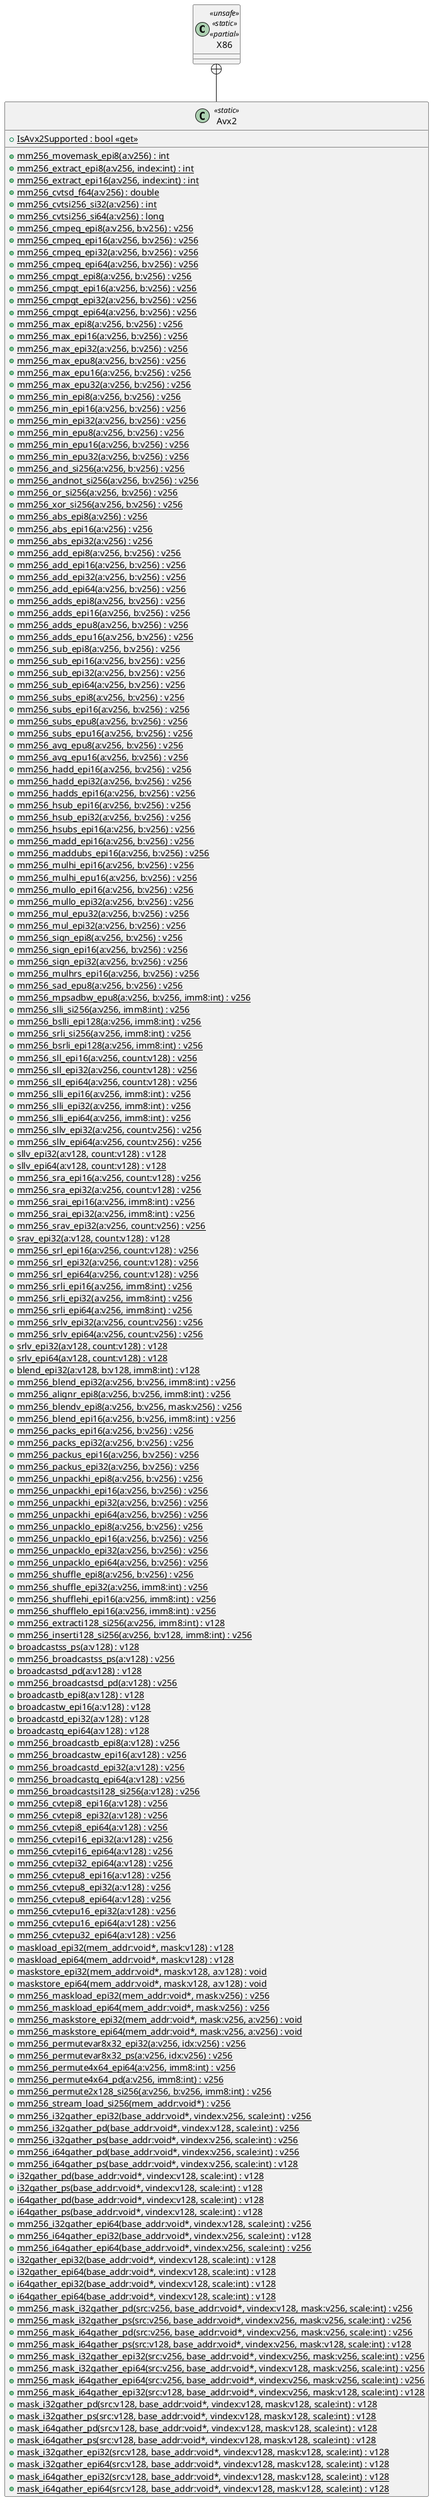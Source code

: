 @startuml
class X86 <<unsafe>> <<static>> <<partial>> {
}
class Avx2 <<static>> {
    + {static} IsAvx2Supported : bool <<get>>
    + {static} mm256_movemask_epi8(a:v256) : int
    + {static} mm256_extract_epi8(a:v256, index:int) : int
    + {static} mm256_extract_epi16(a:v256, index:int) : int
    + {static} mm256_cvtsd_f64(a:v256) : double
    + {static} mm256_cvtsi256_si32(a:v256) : int
    + {static} mm256_cvtsi256_si64(a:v256) : long
    + {static} mm256_cmpeq_epi8(a:v256, b:v256) : v256
    + {static} mm256_cmpeq_epi16(a:v256, b:v256) : v256
    + {static} mm256_cmpeq_epi32(a:v256, b:v256) : v256
    + {static} mm256_cmpeq_epi64(a:v256, b:v256) : v256
    + {static} mm256_cmpgt_epi8(a:v256, b:v256) : v256
    + {static} mm256_cmpgt_epi16(a:v256, b:v256) : v256
    + {static} mm256_cmpgt_epi32(a:v256, b:v256) : v256
    + {static} mm256_cmpgt_epi64(a:v256, b:v256) : v256
    + {static} mm256_max_epi8(a:v256, b:v256) : v256
    + {static} mm256_max_epi16(a:v256, b:v256) : v256
    + {static} mm256_max_epi32(a:v256, b:v256) : v256
    + {static} mm256_max_epu8(a:v256, b:v256) : v256
    + {static} mm256_max_epu16(a:v256, b:v256) : v256
    + {static} mm256_max_epu32(a:v256, b:v256) : v256
    + {static} mm256_min_epi8(a:v256, b:v256) : v256
    + {static} mm256_min_epi16(a:v256, b:v256) : v256
    + {static} mm256_min_epi32(a:v256, b:v256) : v256
    + {static} mm256_min_epu8(a:v256, b:v256) : v256
    + {static} mm256_min_epu16(a:v256, b:v256) : v256
    + {static} mm256_min_epu32(a:v256, b:v256) : v256
    + {static} mm256_and_si256(a:v256, b:v256) : v256
    + {static} mm256_andnot_si256(a:v256, b:v256) : v256
    + {static} mm256_or_si256(a:v256, b:v256) : v256
    + {static} mm256_xor_si256(a:v256, b:v256) : v256
    + {static} mm256_abs_epi8(a:v256) : v256
    + {static} mm256_abs_epi16(a:v256) : v256
    + {static} mm256_abs_epi32(a:v256) : v256
    + {static} mm256_add_epi8(a:v256, b:v256) : v256
    + {static} mm256_add_epi16(a:v256, b:v256) : v256
    + {static} mm256_add_epi32(a:v256, b:v256) : v256
    + {static} mm256_add_epi64(a:v256, b:v256) : v256
    + {static} mm256_adds_epi8(a:v256, b:v256) : v256
    + {static} mm256_adds_epi16(a:v256, b:v256) : v256
    + {static} mm256_adds_epu8(a:v256, b:v256) : v256
    + {static} mm256_adds_epu16(a:v256, b:v256) : v256
    + {static} mm256_sub_epi8(a:v256, b:v256) : v256
    + {static} mm256_sub_epi16(a:v256, b:v256) : v256
    + {static} mm256_sub_epi32(a:v256, b:v256) : v256
    + {static} mm256_sub_epi64(a:v256, b:v256) : v256
    + {static} mm256_subs_epi8(a:v256, b:v256) : v256
    + {static} mm256_subs_epi16(a:v256, b:v256) : v256
    + {static} mm256_subs_epu8(a:v256, b:v256) : v256
    + {static} mm256_subs_epu16(a:v256, b:v256) : v256
    + {static} mm256_avg_epu8(a:v256, b:v256) : v256
    + {static} mm256_avg_epu16(a:v256, b:v256) : v256
    + {static} mm256_hadd_epi16(a:v256, b:v256) : v256
    + {static} mm256_hadd_epi32(a:v256, b:v256) : v256
    + {static} mm256_hadds_epi16(a:v256, b:v256) : v256
    + {static} mm256_hsub_epi16(a:v256, b:v256) : v256
    + {static} mm256_hsub_epi32(a:v256, b:v256) : v256
    + {static} mm256_hsubs_epi16(a:v256, b:v256) : v256
    + {static} mm256_madd_epi16(a:v256, b:v256) : v256
    + {static} mm256_maddubs_epi16(a:v256, b:v256) : v256
    + {static} mm256_mulhi_epi16(a:v256, b:v256) : v256
    + {static} mm256_mulhi_epu16(a:v256, b:v256) : v256
    + {static} mm256_mullo_epi16(a:v256, b:v256) : v256
    + {static} mm256_mullo_epi32(a:v256, b:v256) : v256
    + {static} mm256_mul_epu32(a:v256, b:v256) : v256
    + {static} mm256_mul_epi32(a:v256, b:v256) : v256
    + {static} mm256_sign_epi8(a:v256, b:v256) : v256
    + {static} mm256_sign_epi16(a:v256, b:v256) : v256
    + {static} mm256_sign_epi32(a:v256, b:v256) : v256
    + {static} mm256_mulhrs_epi16(a:v256, b:v256) : v256
    + {static} mm256_sad_epu8(a:v256, b:v256) : v256
    + {static} mm256_mpsadbw_epu8(a:v256, b:v256, imm8:int) : v256
    + {static} mm256_slli_si256(a:v256, imm8:int) : v256
    + {static} mm256_bslli_epi128(a:v256, imm8:int) : v256
    + {static} mm256_srli_si256(a:v256, imm8:int) : v256
    + {static} mm256_bsrli_epi128(a:v256, imm8:int) : v256
    + {static} mm256_sll_epi16(a:v256, count:v128) : v256
    + {static} mm256_sll_epi32(a:v256, count:v128) : v256
    + {static} mm256_sll_epi64(a:v256, count:v128) : v256
    + {static} mm256_slli_epi16(a:v256, imm8:int) : v256
    + {static} mm256_slli_epi32(a:v256, imm8:int) : v256
    + {static} mm256_slli_epi64(a:v256, imm8:int) : v256
    + {static} mm256_sllv_epi32(a:v256, count:v256) : v256
    + {static} mm256_sllv_epi64(a:v256, count:v256) : v256
    + {static} sllv_epi32(a:v128, count:v128) : v128
    + {static} sllv_epi64(a:v128, count:v128) : v128
    + {static} mm256_sra_epi16(a:v256, count:v128) : v256
    + {static} mm256_sra_epi32(a:v256, count:v128) : v256
    + {static} mm256_srai_epi16(a:v256, imm8:int) : v256
    + {static} mm256_srai_epi32(a:v256, imm8:int) : v256
    + {static} mm256_srav_epi32(a:v256, count:v256) : v256
    + {static} srav_epi32(a:v128, count:v128) : v128
    + {static} mm256_srl_epi16(a:v256, count:v128) : v256
    + {static} mm256_srl_epi32(a:v256, count:v128) : v256
    + {static} mm256_srl_epi64(a:v256, count:v128) : v256
    + {static} mm256_srli_epi16(a:v256, imm8:int) : v256
    + {static} mm256_srli_epi32(a:v256, imm8:int) : v256
    + {static} mm256_srli_epi64(a:v256, imm8:int) : v256
    + {static} mm256_srlv_epi32(a:v256, count:v256) : v256
    + {static} mm256_srlv_epi64(a:v256, count:v256) : v256
    + {static} srlv_epi32(a:v128, count:v128) : v128
    + {static} srlv_epi64(a:v128, count:v128) : v128
    + {static} blend_epi32(a:v128, b:v128, imm8:int) : v128
    + {static} mm256_blend_epi32(a:v256, b:v256, imm8:int) : v256
    + {static} mm256_alignr_epi8(a:v256, b:v256, imm8:int) : v256
    + {static} mm256_blendv_epi8(a:v256, b:v256, mask:v256) : v256
    + {static} mm256_blend_epi16(a:v256, b:v256, imm8:int) : v256
    + {static} mm256_packs_epi16(a:v256, b:v256) : v256
    + {static} mm256_packs_epi32(a:v256, b:v256) : v256
    + {static} mm256_packus_epi16(a:v256, b:v256) : v256
    + {static} mm256_packus_epi32(a:v256, b:v256) : v256
    + {static} mm256_unpackhi_epi8(a:v256, b:v256) : v256
    + {static} mm256_unpackhi_epi16(a:v256, b:v256) : v256
    + {static} mm256_unpackhi_epi32(a:v256, b:v256) : v256
    + {static} mm256_unpackhi_epi64(a:v256, b:v256) : v256
    + {static} mm256_unpacklo_epi8(a:v256, b:v256) : v256
    + {static} mm256_unpacklo_epi16(a:v256, b:v256) : v256
    + {static} mm256_unpacklo_epi32(a:v256, b:v256) : v256
    + {static} mm256_unpacklo_epi64(a:v256, b:v256) : v256
    + {static} mm256_shuffle_epi8(a:v256, b:v256) : v256
    + {static} mm256_shuffle_epi32(a:v256, imm8:int) : v256
    + {static} mm256_shufflehi_epi16(a:v256, imm8:int) : v256
    + {static} mm256_shufflelo_epi16(a:v256, imm8:int) : v256
    + {static} mm256_extracti128_si256(a:v256, imm8:int) : v128
    + {static} mm256_inserti128_si256(a:v256, b:v128, imm8:int) : v256
    + {static} broadcastss_ps(a:v128) : v128
    + {static} mm256_broadcastss_ps(a:v128) : v256
    + {static} broadcastsd_pd(a:v128) : v128
    + {static} mm256_broadcastsd_pd(a:v128) : v256
    + {static} broadcastb_epi8(a:v128) : v128
    + {static} broadcastw_epi16(a:v128) : v128
    + {static} broadcastd_epi32(a:v128) : v128
    + {static} broadcastq_epi64(a:v128) : v128
    + {static} mm256_broadcastb_epi8(a:v128) : v256
    + {static} mm256_broadcastw_epi16(a:v128) : v256
    + {static} mm256_broadcastd_epi32(a:v128) : v256
    + {static} mm256_broadcastq_epi64(a:v128) : v256
    + {static} mm256_broadcastsi128_si256(a:v128) : v256
    + {static} mm256_cvtepi8_epi16(a:v128) : v256
    + {static} mm256_cvtepi8_epi32(a:v128) : v256
    + {static} mm256_cvtepi8_epi64(a:v128) : v256
    + {static} mm256_cvtepi16_epi32(a:v128) : v256
    + {static} mm256_cvtepi16_epi64(a:v128) : v256
    + {static} mm256_cvtepi32_epi64(a:v128) : v256
    + {static} mm256_cvtepu8_epi16(a:v128) : v256
    + {static} mm256_cvtepu8_epi32(a:v128) : v256
    + {static} mm256_cvtepu8_epi64(a:v128) : v256
    + {static} mm256_cvtepu16_epi32(a:v128) : v256
    + {static} mm256_cvtepu16_epi64(a:v128) : v256
    + {static} mm256_cvtepu32_epi64(a:v128) : v256
    + {static} maskload_epi32(mem_addr:void*, mask:v128) : v128
    + {static} maskload_epi64(mem_addr:void*, mask:v128) : v128
    + {static} maskstore_epi32(mem_addr:void*, mask:v128, a:v128) : void
    + {static} maskstore_epi64(mem_addr:void*, mask:v128, a:v128) : void
    + {static} mm256_maskload_epi32(mem_addr:void*, mask:v256) : v256
    + {static} mm256_maskload_epi64(mem_addr:void*, mask:v256) : v256
    + {static} mm256_maskstore_epi32(mem_addr:void*, mask:v256, a:v256) : void
    + {static} mm256_maskstore_epi64(mem_addr:void*, mask:v256, a:v256) : void
    + {static} mm256_permutevar8x32_epi32(a:v256, idx:v256) : v256
    + {static} mm256_permutevar8x32_ps(a:v256, idx:v256) : v256
    + {static} mm256_permute4x64_epi64(a:v256, imm8:int) : v256
    + {static} mm256_permute4x64_pd(a:v256, imm8:int) : v256
    + {static} mm256_permute2x128_si256(a:v256, b:v256, imm8:int) : v256
    + {static} mm256_stream_load_si256(mem_addr:void*) : v256
    + {static} mm256_i32gather_epi32(base_addr:void*, vindex:v256, scale:int) : v256
    + {static} mm256_i32gather_pd(base_addr:void*, vindex:v128, scale:int) : v256
    + {static} mm256_i32gather_ps(base_addr:void*, vindex:v256, scale:int) : v256
    + {static} mm256_i64gather_pd(base_addr:void*, vindex:v256, scale:int) : v256
    + {static} mm256_i64gather_ps(base_addr:void*, vindex:v256, scale:int) : v128
    + {static} i32gather_pd(base_addr:void*, vindex:v128, scale:int) : v128
    + {static} i32gather_ps(base_addr:void*, vindex:v128, scale:int) : v128
    + {static} i64gather_pd(base_addr:void*, vindex:v128, scale:int) : v128
    + {static} i64gather_ps(base_addr:void*, vindex:v128, scale:int) : v128
    + {static} mm256_i32gather_epi64(base_addr:void*, vindex:v128, scale:int) : v256
    + {static} mm256_i64gather_epi32(base_addr:void*, vindex:v256, scale:int) : v128
    + {static} mm256_i64gather_epi64(base_addr:void*, vindex:v256, scale:int) : v256
    + {static} i32gather_epi32(base_addr:void*, vindex:v128, scale:int) : v128
    + {static} i32gather_epi64(base_addr:void*, vindex:v128, scale:int) : v128
    + {static} i64gather_epi32(base_addr:void*, vindex:v128, scale:int) : v128
    + {static} i64gather_epi64(base_addr:void*, vindex:v128, scale:int) : v128
    + {static} mm256_mask_i32gather_pd(src:v256, base_addr:void*, vindex:v128, mask:v256, scale:int) : v256
    + {static} mm256_mask_i32gather_ps(src:v256, base_addr:void*, vindex:v256, mask:v256, scale:int) : v256
    + {static} mm256_mask_i64gather_pd(src:v256, base_addr:void*, vindex:v256, mask:v256, scale:int) : v256
    + {static} mm256_mask_i64gather_ps(src:v128, base_addr:void*, vindex:v256, mask:v128, scale:int) : v128
    + {static} mm256_mask_i32gather_epi32(src:v256, base_addr:void*, vindex:v256, mask:v256, scale:int) : v256
    + {static} mm256_mask_i32gather_epi64(src:v256, base_addr:void*, vindex:v128, mask:v256, scale:int) : v256
    + {static} mm256_mask_i64gather_epi64(src:v256, base_addr:void*, vindex:v256, mask:v256, scale:int) : v256
    + {static} mm256_mask_i64gather_epi32(src:v128, base_addr:void*, vindex:v256, mask:v128, scale:int) : v128
    + {static} mask_i32gather_pd(src:v128, base_addr:void*, vindex:v128, mask:v128, scale:int) : v128
    + {static} mask_i32gather_ps(src:v128, base_addr:void*, vindex:v128, mask:v128, scale:int) : v128
    + {static} mask_i64gather_pd(src:v128, base_addr:void*, vindex:v128, mask:v128, scale:int) : v128
    + {static} mask_i64gather_ps(src:v128, base_addr:void*, vindex:v128, mask:v128, scale:int) : v128
    + {static} mask_i32gather_epi32(src:v128, base_addr:void*, vindex:v128, mask:v128, scale:int) : v128
    + {static} mask_i32gather_epi64(src:v128, base_addr:void*, vindex:v128, mask:v128, scale:int) : v128
    + {static} mask_i64gather_epi32(src:v128, base_addr:void*, vindex:v128, mask:v128, scale:int) : v128
    + {static} mask_i64gather_epi64(src:v128, base_addr:void*, vindex:v128, mask:v128, scale:int) : v128
}
X86 +-- Avx2
@enduml
